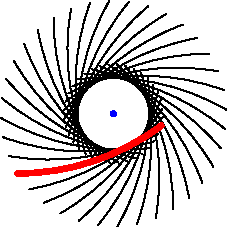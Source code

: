 size(4cm,0);

path p= (1,-1){right} .. (4,0);
pair O=(3,.25);

for(int i=10; i<360; i+=10)
  draw(rotate(i,O)*p);

dot(O,blue);
draw(p,red+1mm);
